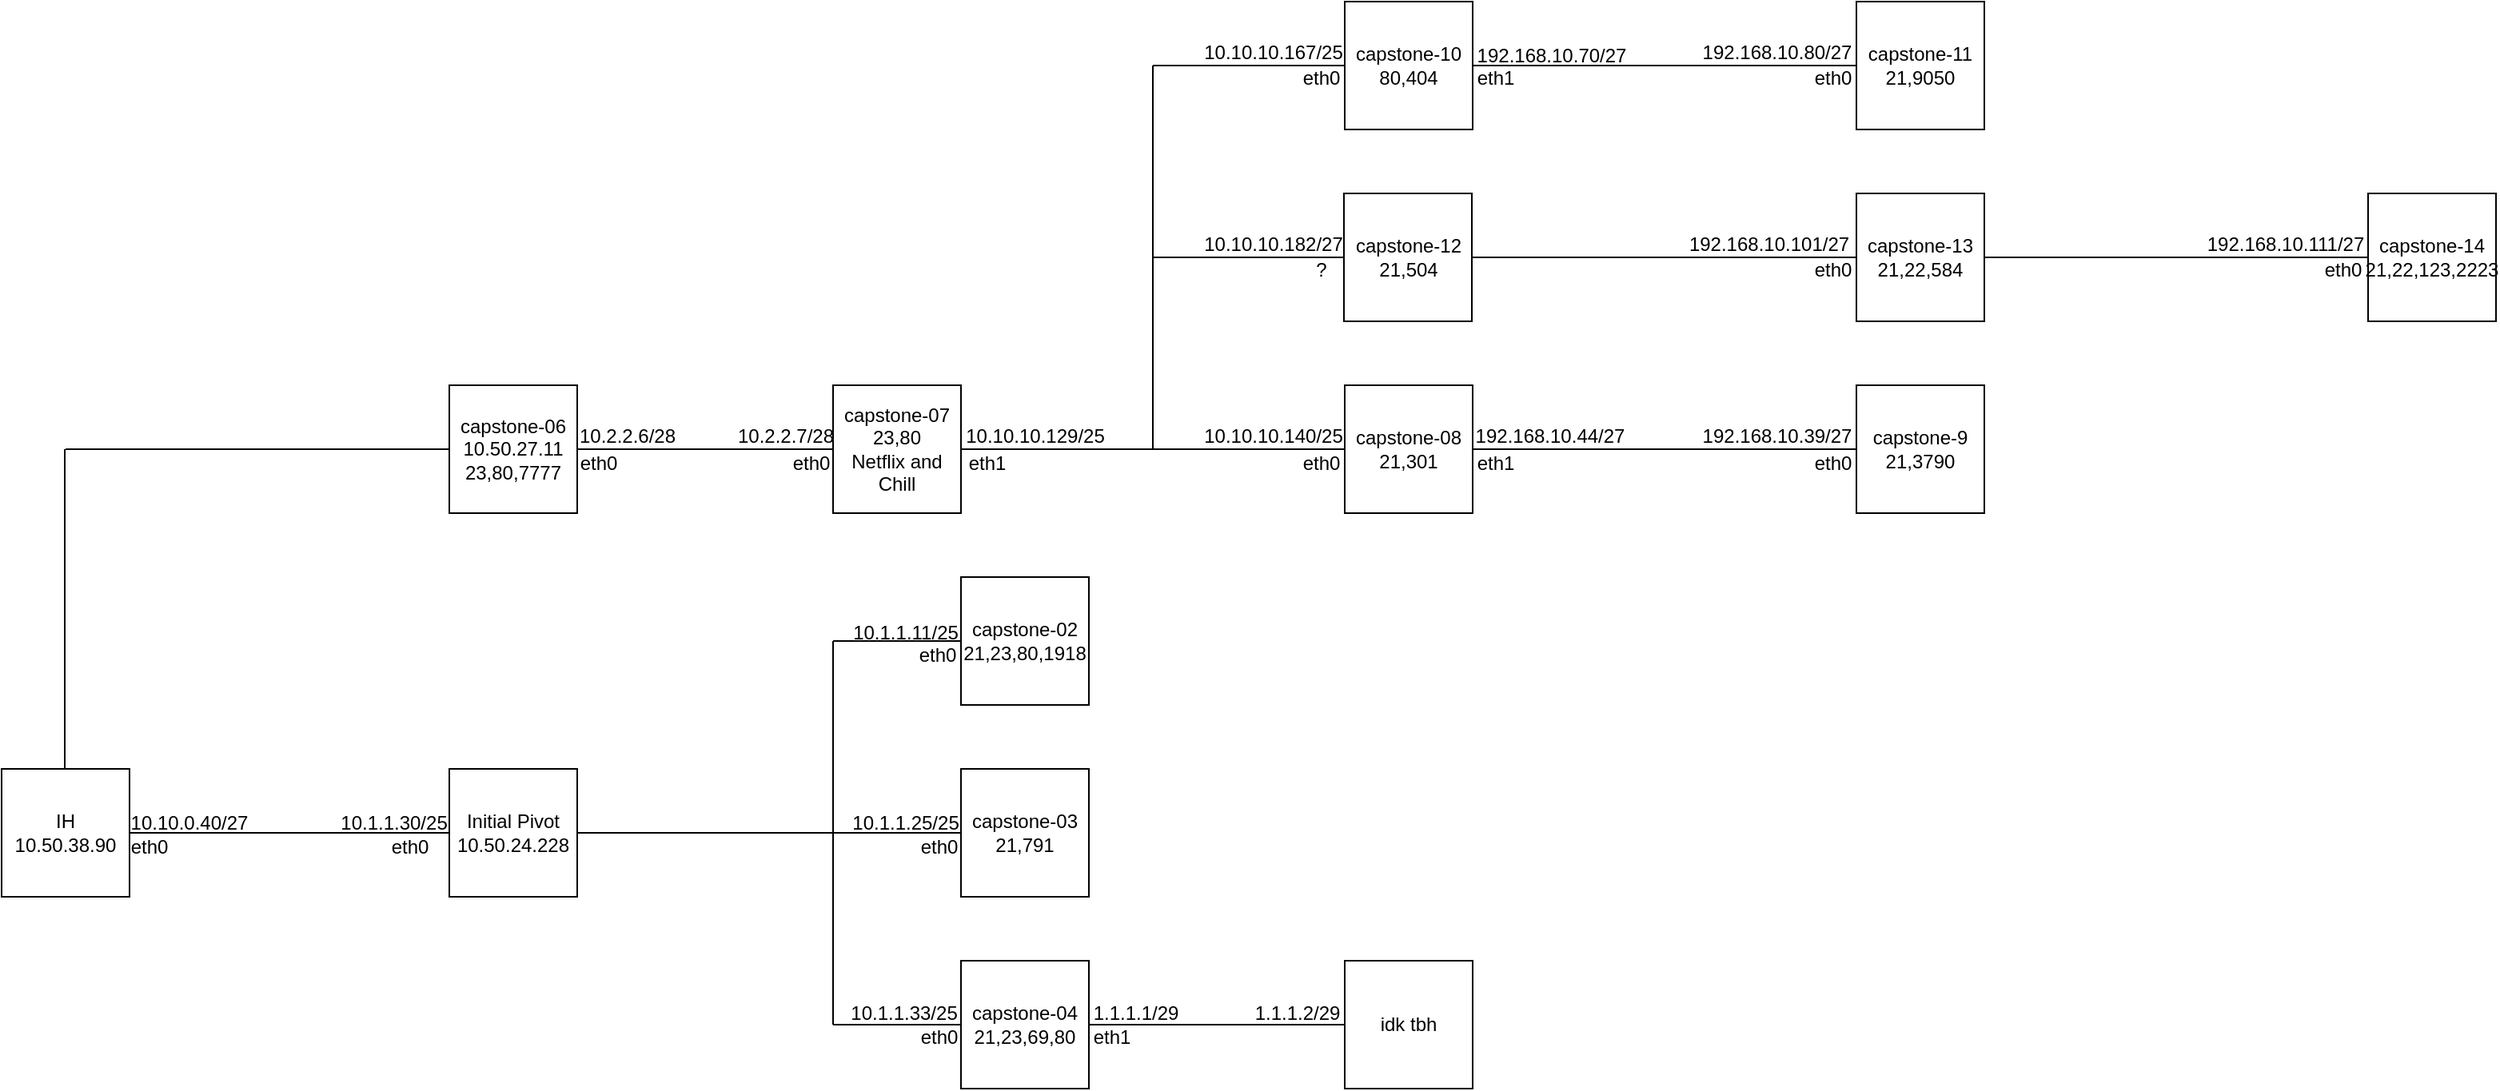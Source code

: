 <mxfile version="20.0.2" type="github">
  <diagram id="9iPvs14uS1EhfAJtTvNM" name="Page-1">
    <mxGraphModel dx="1637" dy="1551" grid="1" gridSize="10" guides="1" tooltips="1" connect="1" arrows="1" fold="1" page="0" pageScale="1" pageWidth="850" pageHeight="1100" math="0" shadow="0">
      <root>
        <mxCell id="0" />
        <mxCell id="1" parent="0" />
        <mxCell id="XnRajPawo_5PjmVeQMUp-1" value="IH&lt;br&gt;10.50.38.90" style="whiteSpace=wrap;html=1;aspect=fixed;" vertex="1" parent="1">
          <mxGeometry x="120" y="320" width="80" height="80" as="geometry" />
        </mxCell>
        <mxCell id="XnRajPawo_5PjmVeQMUp-2" value="Initial Pivot&lt;br&gt;10.50.24.228" style="whiteSpace=wrap;html=1;aspect=fixed;" vertex="1" parent="1">
          <mxGeometry x="400" y="320" width="80" height="80" as="geometry" />
        </mxCell>
        <mxCell id="XnRajPawo_5PjmVeQMUp-3" value="" style="endArrow=none;html=1;rounded=0;exitX=1;exitY=0.5;exitDx=0;exitDy=0;entryX=0;entryY=0.5;entryDx=0;entryDy=0;" edge="1" parent="1" source="XnRajPawo_5PjmVeQMUp-1" target="XnRajPawo_5PjmVeQMUp-2">
          <mxGeometry width="50" height="50" relative="1" as="geometry">
            <mxPoint x="250" y="330" as="sourcePoint" />
            <mxPoint x="300" y="280" as="targetPoint" />
          </mxGeometry>
        </mxCell>
        <mxCell id="XnRajPawo_5PjmVeQMUp-4" value="10.10.0.40/27" style="text;html=1;align=center;verticalAlign=middle;resizable=0;points=[];autosize=1;strokeColor=none;fillColor=none;" vertex="1" parent="1">
          <mxGeometry x="187" y="339" width="100" height="30" as="geometry" />
        </mxCell>
        <mxCell id="XnRajPawo_5PjmVeQMUp-5" value="eth0" style="text;html=1;align=center;verticalAlign=middle;resizable=0;points=[];autosize=1;strokeColor=none;fillColor=none;" vertex="1" parent="1">
          <mxGeometry x="187" y="354" width="50" height="30" as="geometry" />
        </mxCell>
        <mxCell id="XnRajPawo_5PjmVeQMUp-7" value="10.1.1.30/25" style="text;html=1;align=center;verticalAlign=middle;resizable=0;points=[];autosize=1;strokeColor=none;fillColor=none;" vertex="1" parent="1">
          <mxGeometry x="320" y="339" width="90" height="30" as="geometry" />
        </mxCell>
        <mxCell id="XnRajPawo_5PjmVeQMUp-8" value="eth0" style="text;html=1;align=center;verticalAlign=middle;resizable=0;points=[];autosize=1;strokeColor=none;fillColor=none;" vertex="1" parent="1">
          <mxGeometry x="350" y="354" width="50" height="30" as="geometry" />
        </mxCell>
        <mxCell id="XnRajPawo_5PjmVeQMUp-18" value="" style="endArrow=none;html=1;rounded=0;entryX=0;entryY=0.5;entryDx=0;entryDy=0;" edge="1" parent="1" target="XnRajPawo_5PjmVeQMUp-63">
          <mxGeometry width="50" height="50" relative="1" as="geometry">
            <mxPoint x="480" y="360" as="sourcePoint" />
            <mxPoint x="640" y="360" as="targetPoint" />
          </mxGeometry>
        </mxCell>
        <mxCell id="XnRajPawo_5PjmVeQMUp-62" value="capstone-02&lt;br&gt;21,23,80,1918" style="whiteSpace=wrap;html=1;aspect=fixed;" vertex="1" parent="1">
          <mxGeometry x="720" y="200" width="80" height="80" as="geometry" />
        </mxCell>
        <mxCell id="XnRajPawo_5PjmVeQMUp-63" value="capstone-03&lt;br&gt;21,791" style="whiteSpace=wrap;html=1;aspect=fixed;" vertex="1" parent="1">
          <mxGeometry x="720" y="320" width="80" height="80" as="geometry" />
        </mxCell>
        <mxCell id="XnRajPawo_5PjmVeQMUp-64" value="capstone-04&lt;br&gt;21,23,69,80" style="whiteSpace=wrap;html=1;aspect=fixed;" vertex="1" parent="1">
          <mxGeometry x="720" y="440" width="80" height="80" as="geometry" />
        </mxCell>
        <mxCell id="XnRajPawo_5PjmVeQMUp-65" value="" style="endArrow=none;html=1;rounded=0;" edge="1" parent="1">
          <mxGeometry width="50" height="50" relative="1" as="geometry">
            <mxPoint x="640" y="240" as="sourcePoint" />
            <mxPoint x="720" y="240" as="targetPoint" />
          </mxGeometry>
        </mxCell>
        <mxCell id="XnRajPawo_5PjmVeQMUp-66" value="" style="endArrow=none;html=1;rounded=0;" edge="1" parent="1">
          <mxGeometry width="50" height="50" relative="1" as="geometry">
            <mxPoint x="640" y="480" as="sourcePoint" />
            <mxPoint x="720" y="480" as="targetPoint" />
          </mxGeometry>
        </mxCell>
        <mxCell id="XnRajPawo_5PjmVeQMUp-67" value="" style="endArrow=none;html=1;rounded=0;" edge="1" parent="1">
          <mxGeometry width="50" height="50" relative="1" as="geometry">
            <mxPoint x="640" y="480" as="sourcePoint" />
            <mxPoint x="640" y="240" as="targetPoint" />
          </mxGeometry>
        </mxCell>
        <mxCell id="XnRajPawo_5PjmVeQMUp-70" value="10.1.1.11/25" style="text;html=1;align=center;verticalAlign=middle;resizable=0;points=[];autosize=1;strokeColor=none;fillColor=none;" vertex="1" parent="1">
          <mxGeometry x="640" y="220" width="90" height="30" as="geometry" />
        </mxCell>
        <mxCell id="XnRajPawo_5PjmVeQMUp-71" value="eth0" style="text;html=1;align=center;verticalAlign=middle;resizable=0;points=[];autosize=1;strokeColor=none;fillColor=none;" vertex="1" parent="1">
          <mxGeometry x="680" y="234" width="50" height="30" as="geometry" />
        </mxCell>
        <mxCell id="XnRajPawo_5PjmVeQMUp-72" value="eth0" style="text;html=1;align=center;verticalAlign=middle;resizable=0;points=[];autosize=1;strokeColor=none;fillColor=none;" vertex="1" parent="1">
          <mxGeometry x="681" y="354" width="50" height="30" as="geometry" />
        </mxCell>
        <mxCell id="XnRajPawo_5PjmVeQMUp-73" value="eth0" style="text;html=1;align=center;verticalAlign=middle;resizable=0;points=[];autosize=1;strokeColor=none;fillColor=none;" vertex="1" parent="1">
          <mxGeometry x="681" y="473" width="50" height="30" as="geometry" />
        </mxCell>
        <mxCell id="XnRajPawo_5PjmVeQMUp-74" value="10.1.1.25/25" style="text;html=1;align=center;verticalAlign=middle;resizable=0;points=[];autosize=1;strokeColor=none;fillColor=none;" vertex="1" parent="1">
          <mxGeometry x="640" y="339" width="90" height="30" as="geometry" />
        </mxCell>
        <mxCell id="XnRajPawo_5PjmVeQMUp-75" value="10.1.1.33/25" style="text;html=1;align=center;verticalAlign=middle;resizable=0;points=[];autosize=1;strokeColor=none;fillColor=none;" vertex="1" parent="1">
          <mxGeometry x="639" y="458" width="90" height="30" as="geometry" />
        </mxCell>
        <mxCell id="XnRajPawo_5PjmVeQMUp-76" value="" style="endArrow=none;html=1;rounded=0;" edge="1" parent="1">
          <mxGeometry width="50" height="50" relative="1" as="geometry">
            <mxPoint x="800" y="480" as="sourcePoint" />
            <mxPoint x="960" y="480" as="targetPoint" />
          </mxGeometry>
        </mxCell>
        <mxCell id="XnRajPawo_5PjmVeQMUp-77" value="1.1.1.1/29" style="text;html=1;align=center;verticalAlign=middle;resizable=0;points=[];autosize=1;strokeColor=none;fillColor=none;" vertex="1" parent="1">
          <mxGeometry x="789" y="458" width="80" height="30" as="geometry" />
        </mxCell>
        <mxCell id="XnRajPawo_5PjmVeQMUp-78" value="eth1" style="text;html=1;align=center;verticalAlign=middle;resizable=0;points=[];autosize=1;strokeColor=none;fillColor=none;" vertex="1" parent="1">
          <mxGeometry x="789" y="473" width="50" height="30" as="geometry" />
        </mxCell>
        <mxCell id="XnRajPawo_5PjmVeQMUp-79" value="1.1.1.2/29" style="text;html=1;align=center;verticalAlign=middle;resizable=0;points=[];autosize=1;strokeColor=none;fillColor=none;" vertex="1" parent="1">
          <mxGeometry x="890" y="458" width="80" height="30" as="geometry" />
        </mxCell>
        <mxCell id="XnRajPawo_5PjmVeQMUp-80" value="capstone-06&lt;br&gt;&lt;span style=&quot;&quot;&gt;10.50.27.11&lt;/span&gt;&lt;br&gt;23,80,7777" style="whiteSpace=wrap;html=1;aspect=fixed;" vertex="1" parent="1">
          <mxGeometry x="400" y="80" width="80" height="80" as="geometry" />
        </mxCell>
        <mxCell id="XnRajPawo_5PjmVeQMUp-82" value="eth0" style="text;html=1;align=center;verticalAlign=middle;resizable=0;points=[];autosize=1;strokeColor=none;fillColor=none;" vertex="1" parent="1">
          <mxGeometry x="468" y="114" width="50" height="30" as="geometry" />
        </mxCell>
        <mxCell id="XnRajPawo_5PjmVeQMUp-83" value="10.2.2.6/28" style="text;html=1;align=center;verticalAlign=middle;resizable=0;points=[];autosize=1;strokeColor=none;fillColor=none;" vertex="1" parent="1">
          <mxGeometry x="471" y="97" width="80" height="30" as="geometry" />
        </mxCell>
        <mxCell id="XnRajPawo_5PjmVeQMUp-84" value="" style="endArrow=none;html=1;rounded=0;" edge="1" parent="1">
          <mxGeometry width="50" height="50" relative="1" as="geometry">
            <mxPoint x="159.5" y="320" as="sourcePoint" />
            <mxPoint x="159.5" y="120" as="targetPoint" />
          </mxGeometry>
        </mxCell>
        <mxCell id="XnRajPawo_5PjmVeQMUp-85" value="" style="endArrow=none;html=1;rounded=0;entryX=0;entryY=0.5;entryDx=0;entryDy=0;" edge="1" parent="1" target="XnRajPawo_5PjmVeQMUp-80">
          <mxGeometry width="50" height="50" relative="1" as="geometry">
            <mxPoint x="160" y="120" as="sourcePoint" />
            <mxPoint x="390" y="120" as="targetPoint" />
          </mxGeometry>
        </mxCell>
        <mxCell id="XnRajPawo_5PjmVeQMUp-86" value="" style="endArrow=none;html=1;rounded=0;" edge="1" parent="1">
          <mxGeometry width="50" height="50" relative="1" as="geometry">
            <mxPoint x="480" y="120" as="sourcePoint" />
            <mxPoint x="640" y="120" as="targetPoint" />
          </mxGeometry>
        </mxCell>
        <mxCell id="XnRajPawo_5PjmVeQMUp-87" value="capstone-07&lt;br&gt;23,80&lt;br&gt;Netflix and Chill" style="whiteSpace=wrap;html=1;aspect=fixed;" vertex="1" parent="1">
          <mxGeometry x="640" y="80" width="80" height="80" as="geometry" />
        </mxCell>
        <mxCell id="XnRajPawo_5PjmVeQMUp-88" value="10.2.2.7/28" style="text;html=1;align=center;verticalAlign=middle;resizable=0;points=[];autosize=1;strokeColor=none;fillColor=none;" vertex="1" parent="1">
          <mxGeometry x="570" y="97" width="80" height="30" as="geometry" />
        </mxCell>
        <mxCell id="XnRajPawo_5PjmVeQMUp-89" value="eth0" style="text;html=1;align=center;verticalAlign=middle;resizable=0;points=[];autosize=1;strokeColor=none;fillColor=none;" vertex="1" parent="1">
          <mxGeometry x="601" y="114" width="50" height="30" as="geometry" />
        </mxCell>
        <mxCell id="XnRajPawo_5PjmVeQMUp-90" value="" style="endArrow=none;html=1;rounded=0;entryX=0;entryY=0.5;entryDx=0;entryDy=0;" edge="1" parent="1" target="XnRajPawo_5PjmVeQMUp-95">
          <mxGeometry width="50" height="50" relative="1" as="geometry">
            <mxPoint x="720" y="120" as="sourcePoint" />
            <mxPoint x="880" y="120" as="targetPoint" />
          </mxGeometry>
        </mxCell>
        <mxCell id="XnRajPawo_5PjmVeQMUp-91" value="10.10.10.129/25" style="text;html=1;align=center;verticalAlign=middle;resizable=0;points=[];autosize=1;strokeColor=none;fillColor=none;" vertex="1" parent="1">
          <mxGeometry x="711" y="97" width="110" height="30" as="geometry" />
        </mxCell>
        <mxCell id="XnRajPawo_5PjmVeQMUp-92" value="eth1" style="text;html=1;align=center;verticalAlign=middle;resizable=0;points=[];autosize=1;strokeColor=none;fillColor=none;" vertex="1" parent="1">
          <mxGeometry x="711" y="114" width="50" height="30" as="geometry" />
        </mxCell>
        <mxCell id="XnRajPawo_5PjmVeQMUp-95" value="capstone-08&lt;br&gt;21,301" style="whiteSpace=wrap;html=1;aspect=fixed;" vertex="1" parent="1">
          <mxGeometry x="960" y="80" width="80" height="80" as="geometry" />
        </mxCell>
        <mxCell id="XnRajPawo_5PjmVeQMUp-96" value="10.10.10.140/25" style="text;html=1;align=center;verticalAlign=middle;resizable=0;points=[];autosize=1;strokeColor=none;fillColor=none;" vertex="1" parent="1">
          <mxGeometry x="860" y="97" width="110" height="30" as="geometry" />
        </mxCell>
        <mxCell id="XnRajPawo_5PjmVeQMUp-97" value="eth0" style="text;html=1;align=center;verticalAlign=middle;resizable=0;points=[];autosize=1;strokeColor=none;fillColor=none;" vertex="1" parent="1">
          <mxGeometry x="920" y="114" width="50" height="30" as="geometry" />
        </mxCell>
        <mxCell id="XnRajPawo_5PjmVeQMUp-98" value="eth1" style="text;html=1;align=center;verticalAlign=middle;resizable=0;points=[];autosize=1;strokeColor=none;fillColor=none;" vertex="1" parent="1">
          <mxGeometry x="1029" y="114" width="50" height="30" as="geometry" />
        </mxCell>
        <mxCell id="XnRajPawo_5PjmVeQMUp-100" value="" style="endArrow=none;html=1;rounded=0;" edge="1" parent="1">
          <mxGeometry width="50" height="50" relative="1" as="geometry">
            <mxPoint x="1040" y="120" as="sourcePoint" />
            <mxPoint x="1280" y="120" as="targetPoint" />
          </mxGeometry>
        </mxCell>
        <mxCell id="XnRajPawo_5PjmVeQMUp-101" value="192.168.10.44/27" style="text;html=1;align=center;verticalAlign=middle;resizable=0;points=[];autosize=1;strokeColor=none;fillColor=none;" vertex="1" parent="1">
          <mxGeometry x="1028" y="97" width="120" height="30" as="geometry" />
        </mxCell>
        <mxCell id="XnRajPawo_5PjmVeQMUp-102" value="192.168.10.39/27" style="text;html=1;align=center;verticalAlign=middle;resizable=0;points=[];autosize=1;strokeColor=none;fillColor=none;" vertex="1" parent="1">
          <mxGeometry x="1170" y="97" width="120" height="30" as="geometry" />
        </mxCell>
        <mxCell id="XnRajPawo_5PjmVeQMUp-103" value="capstone-9&lt;br&gt;21,3790" style="whiteSpace=wrap;html=1;aspect=fixed;" vertex="1" parent="1">
          <mxGeometry x="1280" y="80" width="80" height="80" as="geometry" />
        </mxCell>
        <mxCell id="XnRajPawo_5PjmVeQMUp-104" value="capstone-12&lt;br&gt;21,504" style="whiteSpace=wrap;html=1;aspect=fixed;" vertex="1" parent="1">
          <mxGeometry x="959.5" y="-40" width="80" height="80" as="geometry" />
        </mxCell>
        <mxCell id="XnRajPawo_5PjmVeQMUp-105" value="10.10.10.182/27" style="text;html=1;align=center;verticalAlign=middle;resizable=0;points=[];autosize=1;strokeColor=none;fillColor=none;" vertex="1" parent="1">
          <mxGeometry x="860" y="-23" width="110" height="30" as="geometry" />
        </mxCell>
        <mxCell id="XnRajPawo_5PjmVeQMUp-106" value="" style="endArrow=none;html=1;rounded=0;" edge="1" parent="1">
          <mxGeometry width="50" height="50" relative="1" as="geometry">
            <mxPoint x="840" y="120" as="sourcePoint" />
            <mxPoint x="840" y="-120" as="targetPoint" />
          </mxGeometry>
        </mxCell>
        <mxCell id="XnRajPawo_5PjmVeQMUp-107" value="" style="endArrow=none;html=1;rounded=0;entryX=0;entryY=0.5;entryDx=0;entryDy=0;" edge="1" parent="1" target="XnRajPawo_5PjmVeQMUp-104">
          <mxGeometry width="50" height="50" relative="1" as="geometry">
            <mxPoint x="840" as="sourcePoint" />
            <mxPoint x="940" y="30" as="targetPoint" />
          </mxGeometry>
        </mxCell>
        <mxCell id="XnRajPawo_5PjmVeQMUp-108" value="?" style="text;html=1;align=center;verticalAlign=middle;resizable=0;points=[];autosize=1;strokeColor=none;fillColor=none;" vertex="1" parent="1">
          <mxGeometry x="930" y="-7" width="30" height="30" as="geometry" />
        </mxCell>
        <mxCell id="XnRajPawo_5PjmVeQMUp-109" value="capstone-10&lt;br&gt;80,404" style="whiteSpace=wrap;html=1;aspect=fixed;" vertex="1" parent="1">
          <mxGeometry x="960" y="-160" width="80" height="80" as="geometry" />
        </mxCell>
        <mxCell id="XnRajPawo_5PjmVeQMUp-110" value="10.10.10.167/25" style="text;html=1;align=center;verticalAlign=middle;resizable=0;points=[];autosize=1;strokeColor=none;fillColor=none;" vertex="1" parent="1">
          <mxGeometry x="860" y="-143" width="110" height="30" as="geometry" />
        </mxCell>
        <mxCell id="XnRajPawo_5PjmVeQMUp-111" value="" style="endArrow=none;html=1;rounded=0;entryX=0;entryY=0.5;entryDx=0;entryDy=0;" edge="1" parent="1">
          <mxGeometry width="50" height="50" relative="1" as="geometry">
            <mxPoint x="840" y="-120" as="sourcePoint" />
            <mxPoint x="959.5" y="-120" as="targetPoint" />
          </mxGeometry>
        </mxCell>
        <mxCell id="XnRajPawo_5PjmVeQMUp-112" value="eth0" style="text;html=1;align=center;verticalAlign=middle;resizable=0;points=[];autosize=1;strokeColor=none;fillColor=none;" vertex="1" parent="1">
          <mxGeometry x="920" y="-127" width="50" height="30" as="geometry" />
        </mxCell>
        <mxCell id="XnRajPawo_5PjmVeQMUp-113" value="192.168.10.70/27" style="text;html=1;align=center;verticalAlign=middle;resizable=0;points=[];autosize=1;strokeColor=none;fillColor=none;" vertex="1" parent="1">
          <mxGeometry x="1029" y="-141" width="120" height="30" as="geometry" />
        </mxCell>
        <mxCell id="XnRajPawo_5PjmVeQMUp-114" value="eth1" style="text;html=1;align=center;verticalAlign=middle;resizable=0;points=[];autosize=1;strokeColor=none;fillColor=none;" vertex="1" parent="1">
          <mxGeometry x="1029" y="-127" width="50" height="30" as="geometry" />
        </mxCell>
        <mxCell id="XnRajPawo_5PjmVeQMUp-119" value="" style="endArrow=none;html=1;rounded=0;" edge="1" parent="1">
          <mxGeometry width="50" height="50" relative="1" as="geometry">
            <mxPoint x="1040" y="-120" as="sourcePoint" />
            <mxPoint x="1280" y="-120" as="targetPoint" />
          </mxGeometry>
        </mxCell>
        <mxCell id="XnRajPawo_5PjmVeQMUp-120" value="192.168.10.80/27" style="text;html=1;align=center;verticalAlign=middle;resizable=0;points=[];autosize=1;strokeColor=none;fillColor=none;" vertex="1" parent="1">
          <mxGeometry x="1170" y="-143" width="120" height="30" as="geometry" />
        </mxCell>
        <mxCell id="XnRajPawo_5PjmVeQMUp-121" value="capstone-11&lt;br&gt;21,9050" style="whiteSpace=wrap;html=1;aspect=fixed;" vertex="1" parent="1">
          <mxGeometry x="1280" y="-160" width="80" height="80" as="geometry" />
        </mxCell>
        <mxCell id="XnRajPawo_5PjmVeQMUp-122" value="" style="endArrow=none;html=1;rounded=0;" edge="1" parent="1">
          <mxGeometry width="50" height="50" relative="1" as="geometry">
            <mxPoint x="1040" as="sourcePoint" />
            <mxPoint x="1280" as="targetPoint" />
          </mxGeometry>
        </mxCell>
        <mxCell id="XnRajPawo_5PjmVeQMUp-123" value="eth0" style="text;html=1;align=center;verticalAlign=middle;resizable=0;points=[];autosize=1;strokeColor=none;fillColor=none;" vertex="1" parent="1">
          <mxGeometry x="1240" y="-7" width="50" height="30" as="geometry" />
        </mxCell>
        <mxCell id="XnRajPawo_5PjmVeQMUp-124" value="192.168.10.101/27" style="text;html=1;align=center;verticalAlign=middle;resizable=0;points=[];autosize=1;strokeColor=none;fillColor=none;" vertex="1" parent="1">
          <mxGeometry x="1165" y="-23" width="120" height="30" as="geometry" />
        </mxCell>
        <mxCell id="XnRajPawo_5PjmVeQMUp-125" value="eth0" style="text;html=1;align=center;verticalAlign=middle;resizable=0;points=[];autosize=1;strokeColor=none;fillColor=none;" vertex="1" parent="1">
          <mxGeometry x="1240" y="114" width="50" height="30" as="geometry" />
        </mxCell>
        <mxCell id="XnRajPawo_5PjmVeQMUp-126" value="capstone-13&lt;br&gt;21,22,584" style="whiteSpace=wrap;html=1;aspect=fixed;" vertex="1" parent="1">
          <mxGeometry x="1280" y="-40" width="80" height="80" as="geometry" />
        </mxCell>
        <mxCell id="XnRajPawo_5PjmVeQMUp-127" value="" style="endArrow=none;html=1;rounded=0;" edge="1" parent="1">
          <mxGeometry width="50" height="50" relative="1" as="geometry">
            <mxPoint x="1360" as="sourcePoint" />
            <mxPoint x="1600" as="targetPoint" />
          </mxGeometry>
        </mxCell>
        <mxCell id="XnRajPawo_5PjmVeQMUp-129" value="capstone-14&lt;br&gt;21,22,123,2223" style="whiteSpace=wrap;html=1;aspect=fixed;" vertex="1" parent="1">
          <mxGeometry x="1600" y="-40" width="80" height="80" as="geometry" />
        </mxCell>
        <mxCell id="XnRajPawo_5PjmVeQMUp-133" value="192.168.10.111/27" style="text;html=1;align=center;verticalAlign=middle;resizable=0;points=[];autosize=1;strokeColor=none;fillColor=none;" vertex="1" parent="1">
          <mxGeometry x="1488" y="-23" width="120" height="30" as="geometry" />
        </mxCell>
        <mxCell id="XnRajPawo_5PjmVeQMUp-134" value="eth0" style="text;html=1;align=center;verticalAlign=middle;resizable=0;points=[];autosize=1;strokeColor=none;fillColor=none;" vertex="1" parent="1">
          <mxGeometry x="1240" y="-127" width="50" height="30" as="geometry" />
        </mxCell>
        <mxCell id="XnRajPawo_5PjmVeQMUp-136" value="eth0" style="text;html=1;align=center;verticalAlign=middle;resizable=0;points=[];autosize=1;strokeColor=none;fillColor=none;" vertex="1" parent="1">
          <mxGeometry x="1559" y="-7" width="50" height="30" as="geometry" />
        </mxCell>
        <mxCell id="XnRajPawo_5PjmVeQMUp-138" value="idk tbh" style="whiteSpace=wrap;html=1;aspect=fixed;" vertex="1" parent="1">
          <mxGeometry x="960" y="440" width="80" height="80" as="geometry" />
        </mxCell>
      </root>
    </mxGraphModel>
  </diagram>
</mxfile>
